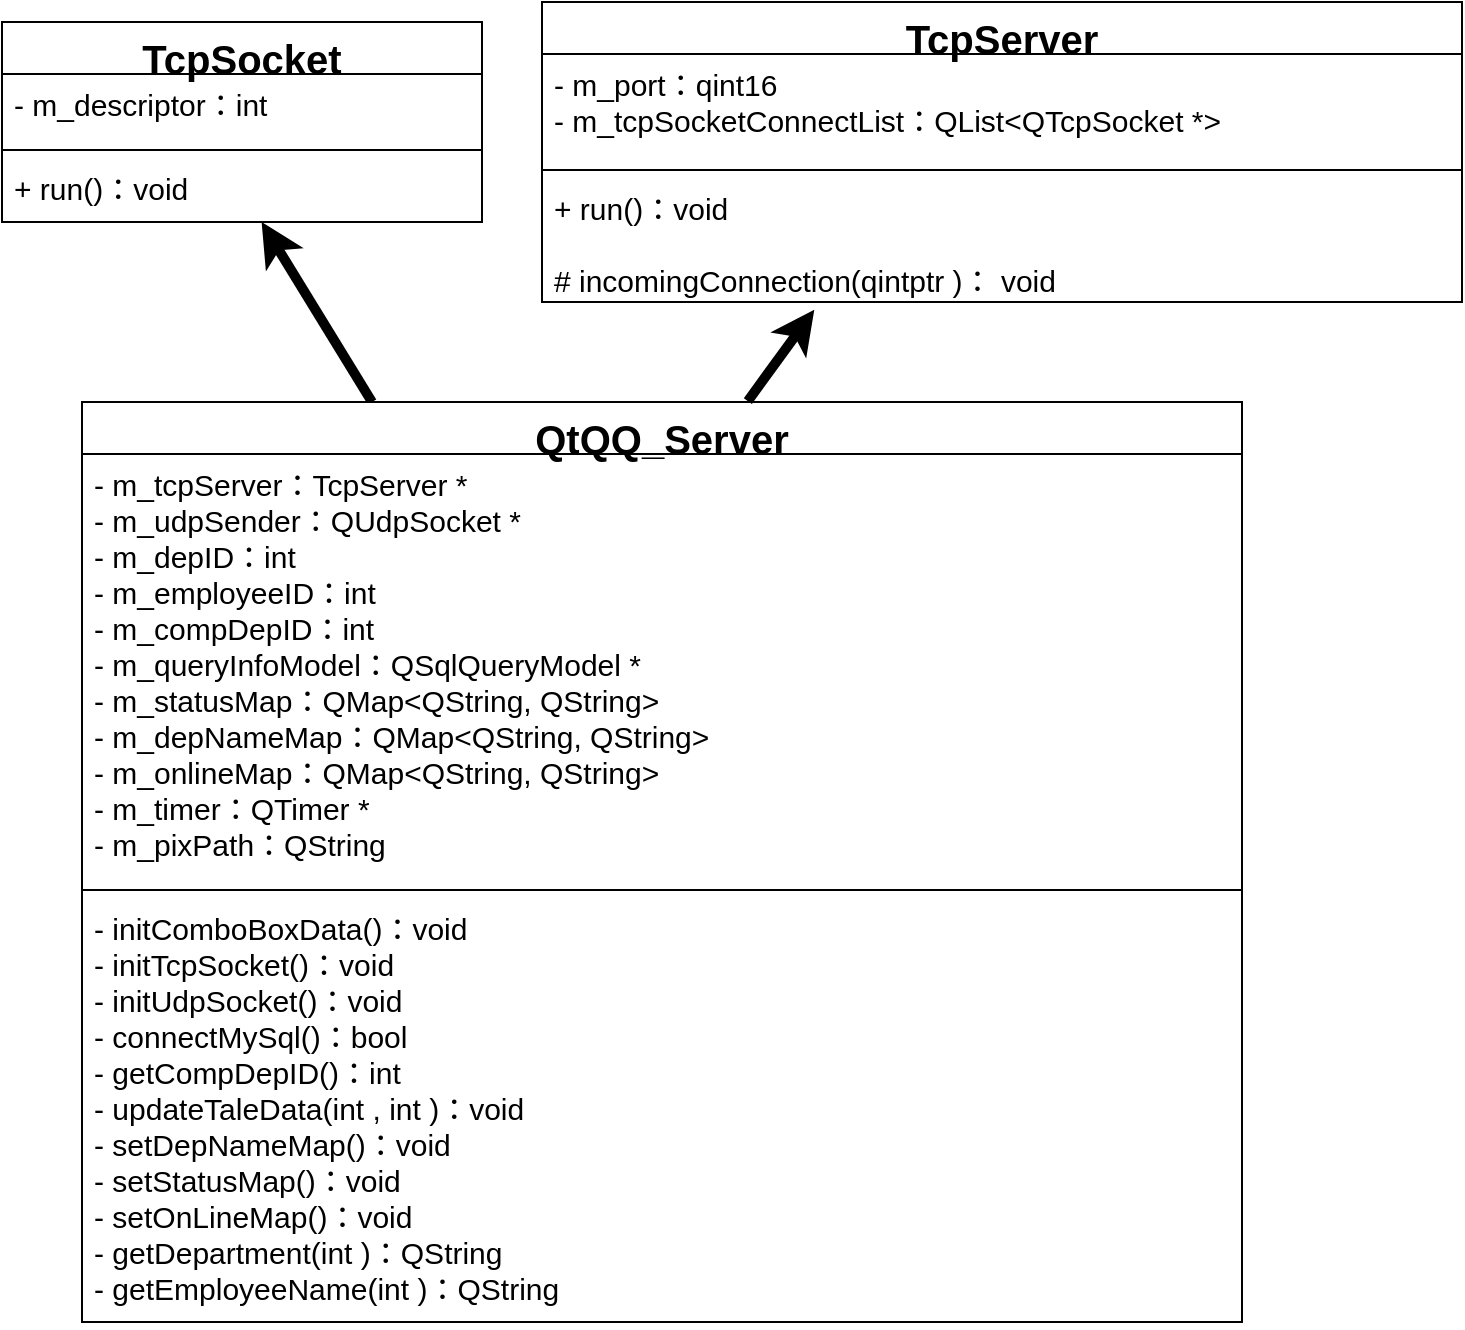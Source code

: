<mxfile version="24.0.7" type="github">
  <diagram id="C5RBs43oDa-KdzZeNtuy" name="Page-1">
    <mxGraphModel dx="1899" dy="1035" grid="1" gridSize="10" guides="1" tooltips="1" connect="1" arrows="1" fold="1" page="1" pageScale="1" pageWidth="900" pageHeight="700" math="0" shadow="0">
      <root>
        <mxCell id="WIyWlLk6GJQsqaUBKTNV-0" />
        <mxCell id="WIyWlLk6GJQsqaUBKTNV-1" parent="WIyWlLk6GJQsqaUBKTNV-0" />
        <mxCell id="5aqiA1IUvi8DO8PF1E8R-0" value="&lt;font style=&quot;font-size: 20px;&quot;&gt;TcpSocket&lt;/font&gt;" style="swimlane;fontStyle=1;align=center;verticalAlign=top;childLayout=stackLayout;horizontal=1;startSize=26;horizontalStack=0;resizeParent=1;resizeParentMax=0;resizeLast=0;collapsible=1;marginBottom=0;whiteSpace=wrap;html=1;" parent="WIyWlLk6GJQsqaUBKTNV-1" vertex="1">
          <mxGeometry x="85" y="30" width="240" height="100" as="geometry" />
        </mxCell>
        <mxCell id="5aqiA1IUvi8DO8PF1E8R-1" value="&lt;font style=&quot;font-size: 15px;&quot;&gt;&lt;font style=&quot;font-size: 15px;&quot;&gt;- m_descriptor：&lt;/font&gt;int&amp;nbsp;&lt;/font&gt;" style="text;strokeColor=none;fillColor=none;align=left;verticalAlign=top;spacingLeft=4;spacingRight=4;overflow=hidden;rotatable=0;points=[[0,0.5],[1,0.5]];portConstraint=eastwest;whiteSpace=wrap;html=1;" parent="5aqiA1IUvi8DO8PF1E8R-0" vertex="1">
          <mxGeometry y="26" width="240" height="34" as="geometry" />
        </mxCell>
        <mxCell id="5aqiA1IUvi8DO8PF1E8R-2" value="" style="line;strokeWidth=1;fillColor=none;align=left;verticalAlign=middle;spacingTop=-1;spacingLeft=3;spacingRight=3;rotatable=0;labelPosition=right;points=[];portConstraint=eastwest;strokeColor=inherit;" parent="5aqiA1IUvi8DO8PF1E8R-0" vertex="1">
          <mxGeometry y="60" width="240" height="8" as="geometry" />
        </mxCell>
        <mxCell id="5aqiA1IUvi8DO8PF1E8R-3" value="&lt;font style=&quot;font-size: 15px;&quot;&gt;&lt;font style=&quot;font-size: 15px;&quot;&gt;+ run()：&lt;/font&gt;void&amp;nbsp;&lt;/font&gt;" style="text;strokeColor=none;fillColor=none;align=left;verticalAlign=top;spacingLeft=4;spacingRight=4;overflow=hidden;rotatable=0;points=[[0,0.5],[1,0.5]];portConstraint=eastwest;whiteSpace=wrap;html=1;" parent="5aqiA1IUvi8DO8PF1E8R-0" vertex="1">
          <mxGeometry y="68" width="240" height="32" as="geometry" />
        </mxCell>
        <mxCell id="5aqiA1IUvi8DO8PF1E8R-8" value="&lt;font style=&quot;font-size: 20px;&quot;&gt;TcpServer&lt;/font&gt;" style="swimlane;fontStyle=1;align=center;verticalAlign=top;childLayout=stackLayout;horizontal=1;startSize=26;horizontalStack=0;resizeParent=1;resizeParentMax=0;resizeLast=0;collapsible=1;marginBottom=0;whiteSpace=wrap;html=1;" parent="WIyWlLk6GJQsqaUBKTNV-1" vertex="1">
          <mxGeometry x="355" y="20" width="460" height="150" as="geometry" />
        </mxCell>
        <mxCell id="5aqiA1IUvi8DO8PF1E8R-9" value="&lt;div style=&quot;font-size: 15px;&quot;&gt;&lt;font style=&quot;font-size: 15px;&quot;&gt;- m_port：&lt;span style=&quot;background-color: initial;&quot;&gt;qint16&lt;/span&gt;&lt;span style=&quot;background-color: initial;&quot;&gt;&amp;nbsp;&lt;/span&gt;&lt;/font&gt;&lt;/div&gt;&lt;div style=&quot;font-size: 15px;&quot;&gt;&lt;font style=&quot;font-size: 15px;&quot;&gt;&lt;span style=&quot;white-space: normal;&quot;&gt;- m_tcpSocketConnectList：&lt;/span&gt;&lt;span style=&quot;background-color: initial;&quot;&gt;QList&amp;lt;QTcpSocket *&amp;gt;&lt;/span&gt;&lt;/font&gt;&lt;/div&gt;" style="text;strokeColor=none;fillColor=none;align=left;verticalAlign=top;spacingLeft=4;spacingRight=4;overflow=hidden;rotatable=0;points=[[0,0.5],[1,0.5]];portConstraint=eastwest;whiteSpace=wrap;html=1;" parent="5aqiA1IUvi8DO8PF1E8R-8" vertex="1">
          <mxGeometry y="26" width="460" height="54" as="geometry" />
        </mxCell>
        <mxCell id="5aqiA1IUvi8DO8PF1E8R-10" value="" style="line;strokeWidth=1;fillColor=none;align=left;verticalAlign=middle;spacingTop=-1;spacingLeft=3;spacingRight=3;rotatable=0;labelPosition=right;points=[];portConstraint=eastwest;strokeColor=inherit;" parent="5aqiA1IUvi8DO8PF1E8R-8" vertex="1">
          <mxGeometry y="80" width="460" height="8" as="geometry" />
        </mxCell>
        <mxCell id="5aqiA1IUvi8DO8PF1E8R-11" value="&lt;font style=&quot;font-size: 15px;&quot;&gt;&lt;font style=&quot;font-size: 15px;&quot;&gt;+ run()：&lt;/font&gt;void&lt;/font&gt;&lt;div style=&quot;font-size: 15px;&quot;&gt;&lt;font style=&quot;font-size: 15px;&quot;&gt;&lt;br&gt;&lt;/font&gt;&lt;/div&gt;&lt;div style=&quot;font-size: 15px;&quot;&gt;&lt;font style=&quot;font-size: 15px;&quot;&gt;&lt;span style=&quot;background-color: initial;&quot;&gt;# incomingConnection(qintptr )：&amp;nbsp;&lt;/span&gt;void&amp;nbsp;&amp;nbsp;&lt;/font&gt;&lt;/div&gt;" style="text;strokeColor=none;fillColor=none;align=left;verticalAlign=top;spacingLeft=4;spacingRight=4;overflow=hidden;rotatable=0;points=[[0,0.5],[1,0.5]];portConstraint=eastwest;whiteSpace=wrap;html=1;" parent="5aqiA1IUvi8DO8PF1E8R-8" vertex="1">
          <mxGeometry y="88" width="460" height="62" as="geometry" />
        </mxCell>
        <mxCell id="5aqiA1IUvi8DO8PF1E8R-20" style="edgeStyle=none;rounded=0;orthogonalLoop=1;jettySize=auto;html=1;exitX=0.25;exitY=0;exitDx=0;exitDy=0;strokeWidth=5;" parent="WIyWlLk6GJQsqaUBKTNV-1" source="5aqiA1IUvi8DO8PF1E8R-12" target="5aqiA1IUvi8DO8PF1E8R-3" edge="1">
          <mxGeometry relative="1" as="geometry" />
        </mxCell>
        <mxCell id="5aqiA1IUvi8DO8PF1E8R-12" value="&lt;font style=&quot;font-size: 20px;&quot;&gt;QtQQ_Server&lt;/font&gt;" style="swimlane;fontStyle=1;align=center;verticalAlign=top;childLayout=stackLayout;horizontal=1;startSize=26;horizontalStack=0;resizeParent=1;resizeParentMax=0;resizeLast=0;collapsible=1;marginBottom=0;whiteSpace=wrap;html=1;" parent="WIyWlLk6GJQsqaUBKTNV-1" vertex="1">
          <mxGeometry x="125" y="220" width="580" height="460" as="geometry" />
        </mxCell>
        <mxCell id="5aqiA1IUvi8DO8PF1E8R-13" value="&lt;div style=&quot;font-size: 15px;&quot;&gt;&lt;font style=&quot;font-size: 15px;&quot;&gt;- m_tcpServer：&lt;span style=&quot;background-color: initial;&quot;&gt;TcpServer *&lt;/span&gt;&lt;/font&gt;&lt;/div&gt;&lt;div style=&quot;font-size: 15px;&quot;&gt;&lt;font style=&quot;font-size: 15px;&quot;&gt;&lt;span style=&quot;white-space: normal;&quot;&gt;- m_udpSender：&lt;/span&gt;&lt;span style=&quot;background-color: initial;&quot;&gt;QUdpSocket *&lt;/span&gt;&lt;/font&gt;&lt;/div&gt;&lt;div style=&quot;font-size: 15px;&quot;&gt;&lt;font style=&quot;font-size: 15px;&quot;&gt;&lt;span style=&quot;background-color: initial;&quot;&gt;- m_depID：&lt;/span&gt;&lt;span style=&quot;background-color: initial;&quot;&gt;int&lt;/span&gt;&lt;span style=&quot;background-color: initial;&quot;&gt;&amp;nbsp;&lt;/span&gt;&lt;br&gt;&lt;/font&gt;&lt;/div&gt;&lt;div style=&quot;font-size: 15px;&quot;&gt;&lt;font style=&quot;font-size: 15px;&quot;&gt;&lt;span style=&quot;white-space: normal;&quot;&gt;- m_employeeID：&lt;/span&gt;&lt;span style=&quot;background-color: initial;&quot;&gt;int&lt;/span&gt;&lt;span style=&quot;background-color: initial;&quot;&gt;&amp;nbsp;&lt;/span&gt;&lt;/font&gt;&lt;/div&gt;&lt;div style=&quot;font-size: 15px;&quot;&gt;&lt;font style=&quot;font-size: 15px;&quot;&gt;&lt;span style=&quot;background-color: initial;&quot;&gt;- m_compDepID：&lt;/span&gt;&lt;span style=&quot;background-color: initial;&quot;&gt;int&lt;/span&gt;&lt;span style=&quot;background-color: initial;&quot;&gt;&amp;nbsp;&lt;/span&gt;&lt;br&gt;&lt;/font&gt;&lt;/div&gt;&lt;div style=&quot;font-size: 15px;&quot;&gt;&lt;font style=&quot;font-size: 15px;&quot;&gt;&lt;span style=&quot;white-space: normal;&quot;&gt;- m_queryInfoModel：&lt;/span&gt;&lt;span style=&quot;background-color: initial;&quot;&gt;QSqlQueryModel *&lt;/span&gt;&lt;/font&gt;&lt;/div&gt;&lt;div style=&quot;font-size: 15px;&quot;&gt;&lt;font style=&quot;font-size: 15px;&quot;&gt;&lt;span style=&quot;background-color: initial;&quot;&gt;- m_statusMap：&lt;/span&gt;&lt;span style=&quot;background-color: initial;&quot;&gt;QMap&amp;lt;QString, QString&amp;gt;&lt;/span&gt;&lt;span style=&quot;background-color: initial;&quot;&gt;&amp;nbsp;&lt;/span&gt;&lt;br&gt;&lt;/font&gt;&lt;/div&gt;&lt;div style=&quot;font-size: 15px;&quot;&gt;&lt;font style=&quot;font-size: 15px;&quot;&gt;&lt;span style=&quot;white-space: normal;&quot;&gt;- m_depNameMap：&lt;/span&gt;&lt;span style=&quot;background-color: initial;&quot;&gt;QMap&amp;lt;QString, QString&amp;gt;&lt;/span&gt;&lt;span style=&quot;background-color: initial;&quot;&gt;&amp;nbsp;&lt;/span&gt;&lt;/font&gt;&lt;/div&gt;&lt;div style=&quot;font-size: 15px;&quot;&gt;&lt;font style=&quot;font-size: 15px;&quot;&gt;&lt;span style=&quot;white-space: normal;&quot;&gt;- m_onlineMap：&lt;/span&gt;&lt;span style=&quot;background-color: initial;&quot;&gt;QMap&amp;lt;QString, QString&amp;gt;&lt;/span&gt;&lt;span style=&quot;background-color: initial;&quot;&gt;&amp;nbsp;&lt;/span&gt;&lt;/font&gt;&lt;/div&gt;&lt;div style=&quot;font-size: 15px;&quot;&gt;&lt;font style=&quot;font-size: 15px;&quot;&gt;&lt;span style=&quot;background-color: initial;&quot;&gt;- m_timer：&lt;/span&gt;&lt;span style=&quot;background-color: initial;&quot;&gt;QTimer *&lt;/span&gt;&lt;br&gt;&lt;/font&gt;&lt;/div&gt;&lt;div style=&quot;font-size: 15px;&quot;&gt;&lt;font style=&quot;font-size: 15px;&quot;&gt;&lt;span style=&quot;background-color: initial;&quot;&gt;- m_pixPath：&lt;/span&gt;&lt;span style=&quot;background-color: initial;&quot;&gt;QString&lt;/span&gt;&lt;/font&gt;&lt;br&gt;&lt;/div&gt;" style="text;strokeColor=none;fillColor=none;align=left;verticalAlign=top;spacingLeft=4;spacingRight=4;overflow=hidden;rotatable=0;points=[[0,0.5],[1,0.5]];portConstraint=eastwest;whiteSpace=wrap;html=1;" parent="5aqiA1IUvi8DO8PF1E8R-12" vertex="1">
          <mxGeometry y="26" width="580" height="214" as="geometry" />
        </mxCell>
        <mxCell id="5aqiA1IUvi8DO8PF1E8R-14" value="" style="line;strokeWidth=1;fillColor=none;align=left;verticalAlign=middle;spacingTop=-1;spacingLeft=3;spacingRight=3;rotatable=0;labelPosition=right;points=[];portConstraint=eastwest;strokeColor=inherit;" parent="5aqiA1IUvi8DO8PF1E8R-12" vertex="1">
          <mxGeometry y="240" width="580" height="8" as="geometry" />
        </mxCell>
        <mxCell id="5aqiA1IUvi8DO8PF1E8R-15" value="&lt;div style=&quot;font-size: 15px;&quot;&gt;&lt;font style=&quot;font-size: 15px;&quot;&gt;- initComboBoxData()：&lt;span style=&quot;background-color: initial;&quot;&gt;void&lt;/span&gt;&lt;span style=&quot;background-color: initial;&quot;&gt;&amp;nbsp;&lt;/span&gt;&lt;/font&gt;&lt;/div&gt;&lt;div style=&quot;font-size: 15px;&quot;&gt;&lt;font style=&quot;font-size: 15px;&quot;&gt;- initTcpSocket()：&lt;span style=&quot;background-color: initial;&quot;&gt;void&lt;/span&gt;&lt;span style=&quot;background-color: initial;&quot;&gt;&amp;nbsp;&lt;/span&gt;&lt;/font&gt;&lt;/div&gt;&lt;div style=&quot;font-size: 15px;&quot;&gt;&lt;font style=&quot;font-size: 15px;&quot;&gt;- initUdpSocket()：&lt;span style=&quot;background-color: initial;&quot;&gt;void&lt;/span&gt;&lt;span style=&quot;background-color: initial;&quot;&gt;&amp;nbsp;&lt;/span&gt;&lt;/font&gt;&lt;/div&gt;&lt;div style=&quot;font-size: 15px;&quot;&gt;&lt;font style=&quot;font-size: 15px;&quot;&gt;- connectMySql()：&lt;span style=&quot;background-color: initial;&quot;&gt;bool&lt;/span&gt;&lt;span style=&quot;background-color: initial;&quot;&gt;&amp;nbsp;&lt;/span&gt;&lt;/font&gt;&lt;/div&gt;&lt;div style=&quot;font-size: 15px;&quot;&gt;&lt;font style=&quot;font-size: 15px;&quot;&gt;- getCompDepID()：&lt;span style=&quot;background-color: initial;&quot;&gt;int&lt;/span&gt;&lt;span style=&quot;background-color: initial;&quot;&gt;&amp;nbsp;&lt;/span&gt;&lt;/font&gt;&lt;/div&gt;&lt;div style=&quot;font-size: 15px;&quot;&gt;&lt;font style=&quot;font-size: 15px;&quot;&gt;- updateTaleData(int , int )：&lt;span style=&quot;background-color: initial;&quot;&gt;void&lt;/span&gt;&lt;/font&gt;&lt;/div&gt;&lt;div style=&quot;font-size: 15px;&quot;&gt;&lt;font style=&quot;font-size: 15px;&quot;&gt;- setDepNameMap()：&lt;span style=&quot;background-color: initial;&quot;&gt;void&lt;/span&gt;&lt;span style=&quot;background-color: initial;&quot;&gt;&amp;nbsp;&lt;/span&gt;&lt;/font&gt;&lt;/div&gt;&lt;div style=&quot;font-size: 15px;&quot;&gt;&lt;font style=&quot;font-size: 15px;&quot;&gt;- setStatusMap()：&lt;span style=&quot;background-color: initial;&quot;&gt;void&lt;/span&gt;&lt;span style=&quot;background-color: initial;&quot;&gt;&amp;nbsp;&lt;/span&gt;&lt;/font&gt;&lt;/div&gt;&lt;div style=&quot;font-size: 15px;&quot;&gt;&lt;font style=&quot;font-size: 15px;&quot;&gt;- setOnLineMap()：&lt;span style=&quot;background-color: initial;&quot;&gt;void&lt;/span&gt;&lt;span style=&quot;background-color: initial;&quot;&gt;&amp;nbsp;&lt;/span&gt;&lt;/font&gt;&lt;/div&gt;&lt;div style=&quot;font-size: 15px;&quot;&gt;&lt;font style=&quot;font-size: 15px;&quot;&gt;- getDepartment(int )：&lt;span style=&quot;background-color: initial;&quot;&gt;QString&lt;/span&gt;&lt;span style=&quot;background-color: initial;&quot;&gt;&amp;nbsp;&lt;/span&gt;&lt;/font&gt;&lt;/div&gt;&lt;div style=&quot;font-size: 15px;&quot;&gt;&lt;font style=&quot;font-size: 15px;&quot;&gt;- getEmployeeName(int )：&lt;span style=&quot;background-color: initial;&quot;&gt;QString&lt;/span&gt;&lt;span style=&quot;background-color: initial;&quot;&gt;&amp;nbsp;&lt;/span&gt;&lt;/font&gt;&lt;/div&gt;&lt;div style=&quot;font-size: 15px;&quot;&gt;&lt;br&gt;&lt;/div&gt;" style="text;strokeColor=none;fillColor=none;align=left;verticalAlign=top;spacingLeft=4;spacingRight=4;overflow=hidden;rotatable=0;points=[[0,0.5],[1,0.5]];portConstraint=eastwest;whiteSpace=wrap;html=1;" parent="5aqiA1IUvi8DO8PF1E8R-12" vertex="1">
          <mxGeometry y="248" width="580" height="212" as="geometry" />
        </mxCell>
        <mxCell id="5aqiA1IUvi8DO8PF1E8R-21" style="edgeStyle=none;rounded=0;orthogonalLoop=1;jettySize=auto;html=1;exitX=0.574;exitY=-0.001;exitDx=0;exitDy=0;entryX=0.296;entryY=1.062;entryDx=0;entryDy=0;entryPerimeter=0;exitPerimeter=0;strokeWidth=5;" parent="WIyWlLk6GJQsqaUBKTNV-1" source="5aqiA1IUvi8DO8PF1E8R-12" target="5aqiA1IUvi8DO8PF1E8R-11" edge="1">
          <mxGeometry relative="1" as="geometry" />
        </mxCell>
      </root>
    </mxGraphModel>
  </diagram>
</mxfile>
